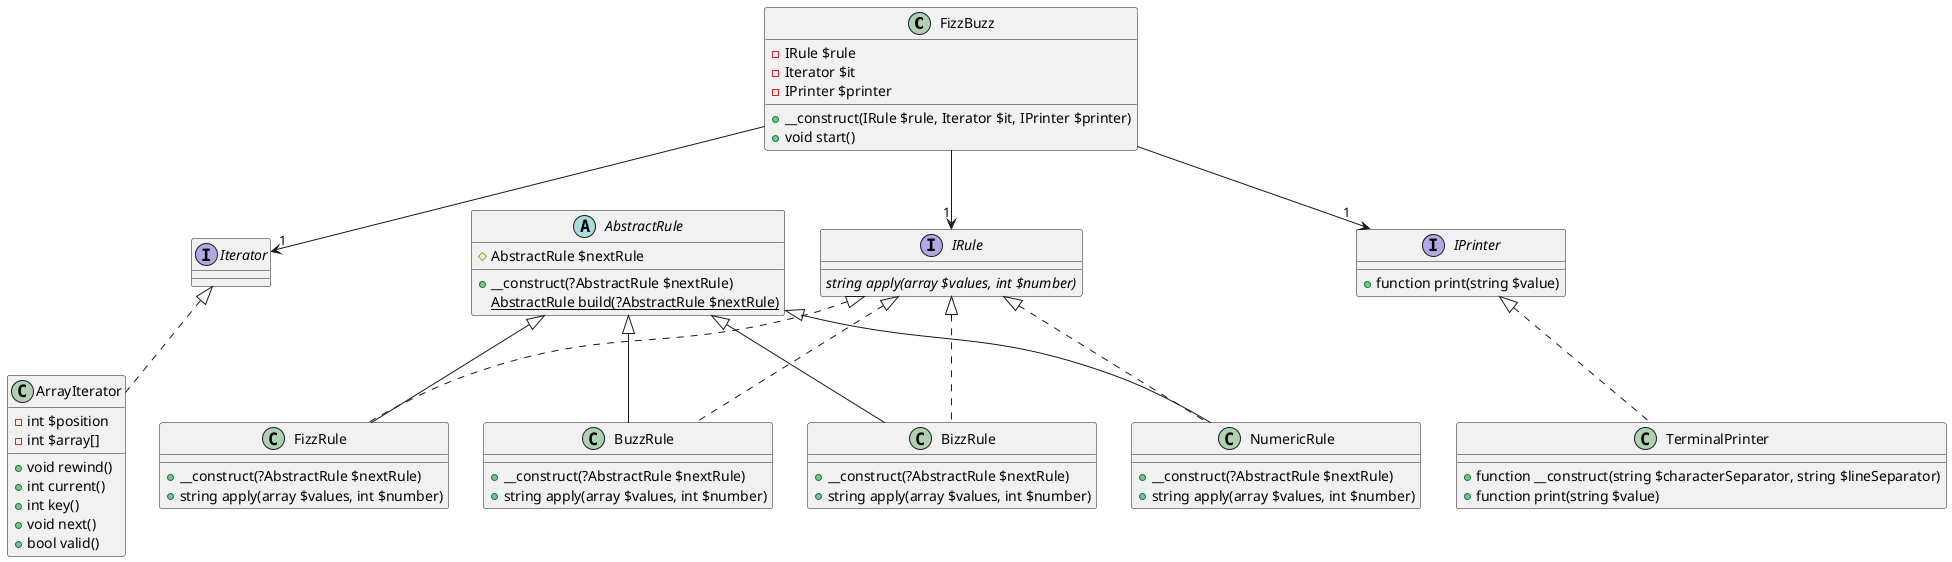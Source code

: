 @startuml
class FizzBuzz {
  - IRule $rule
  - Iterator $it
  - IPrinter $printer
  + __construct(IRule $rule, Iterator $it, IPrinter $printer)
  + void start()
}

interface Iterator

class ArrayIterator {
  - int $position
  - int $array[]
  + void rewind()
  + int current()
  + int key()
  + void next()
  + bool valid()
}


interface IPrinter {
  + function print(string $value)
}

class TerminalPrinter {
  + function __construct(string $characterSeparator, string $lineSeparator)
  + function print(string $value)
}

abstract class AbstractRule {
  # AbstractRule $nextRule
  + __construct(?AbstractRule $nextRule)
  {static} AbstractRule build(?AbstractRule $nextRule)
}
interface IRule {
  {abstract} string apply(array $values, int $number)
}
class FizzRule {
  + __construct(?AbstractRule $nextRule)
  + string apply(array $values, int $number)
}
class BuzzRule {
  + __construct(?AbstractRule $nextRule)
  + string apply(array $values, int $number)
}
class BizzRule {
  + __construct(?AbstractRule $nextRule)
  + string apply(array $values, int $number)
}
class NumericRule {
  + __construct(?AbstractRule $nextRule)
  + string apply(array $values, int $number)
}
IRule <|.. FizzRule
IRule <|.. BuzzRule
IRule <|.. BizzRule
IRule <|.. NumericRule
AbstractRule <|-- FizzRule
AbstractRule <|-- BuzzRule
AbstractRule <|-- BizzRule
AbstractRule <|-- NumericRule

IPrinter <|.. TerminalPrinter
Iterator <|.. ArrayIterator

FizzBuzz --> "1" IRule
FizzBuzz --> "1" Iterator
FizzBuzz --> "1" IPrinter

@enduml